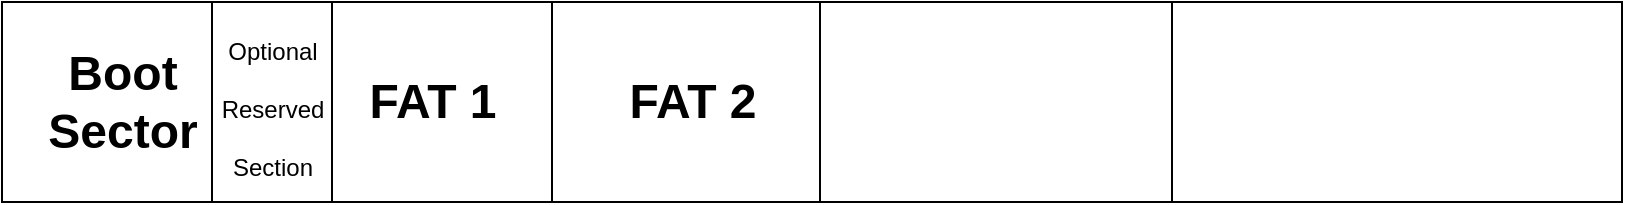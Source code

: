 <mxfile version="15.2.9" type="github">
  <diagram id="prtHgNgQTEPvFCAcTncT" name="Page-1">
    <mxGraphModel dx="1038" dy="521" grid="1" gridSize="10" guides="1" tooltips="1" connect="1" arrows="1" fold="1" page="1" pageScale="1" pageWidth="827" pageHeight="1169" math="0" shadow="0">
      <root>
        <mxCell id="0" />
        <mxCell id="1" parent="0" />
        <mxCell id="b9YMpVK1cU2BV_z4t6fd-1" value="" style="rounded=0;whiteSpace=wrap;html=1;" vertex="1" parent="1">
          <mxGeometry x="10" y="200" width="810" height="100" as="geometry" />
        </mxCell>
        <mxCell id="b9YMpVK1cU2BV_z4t6fd-7" value="" style="line;strokeWidth=1;direction=south;html=1;" vertex="1" parent="1">
          <mxGeometry x="170" y="200" width="10" height="100" as="geometry" />
        </mxCell>
        <mxCell id="b9YMpVK1cU2BV_z4t6fd-9" value="Boot&lt;br&gt;Sector" style="text;strokeColor=none;fillColor=none;html=1;fontSize=24;fontStyle=1;verticalAlign=middle;align=center;" vertex="1" parent="1">
          <mxGeometry x="20" y="200" width="100" height="100" as="geometry" />
        </mxCell>
        <mxCell id="b9YMpVK1cU2BV_z4t6fd-10" value="" style="line;strokeWidth=1;direction=south;html=1;" vertex="1" parent="1">
          <mxGeometry x="414" y="200" width="10" height="100" as="geometry" />
        </mxCell>
        <mxCell id="b9YMpVK1cU2BV_z4t6fd-11" value="" style="line;strokeWidth=1;direction=south;html=1;" vertex="1" parent="1">
          <mxGeometry x="590" y="200" width="10" height="100" as="geometry" />
        </mxCell>
        <mxCell id="b9YMpVK1cU2BV_z4t6fd-12" value="" style="line;strokeWidth=1;direction=south;html=1;" vertex="1" parent="1">
          <mxGeometry x="280" y="200" width="10" height="100" as="geometry" />
        </mxCell>
        <mxCell id="b9YMpVK1cU2BV_z4t6fd-13" value="FAT 1" style="text;strokeColor=none;fillColor=none;html=1;fontSize=24;fontStyle=1;verticalAlign=middle;align=center;" vertex="1" parent="1">
          <mxGeometry x="170" y="200" width="110" height="100" as="geometry" />
        </mxCell>
        <mxCell id="b9YMpVK1cU2BV_z4t6fd-14" value="FAT 2" style="text;strokeColor=none;fillColor=none;html=1;fontSize=24;fontStyle=1;verticalAlign=middle;align=center;" vertex="1" parent="1">
          <mxGeometry x="290" y="200" width="130" height="100" as="geometry" />
        </mxCell>
        <mxCell id="b9YMpVK1cU2BV_z4t6fd-15" value="" style="line;strokeWidth=1;direction=south;html=1;" vertex="1" parent="1">
          <mxGeometry x="110" y="200" width="10" height="100" as="geometry" />
        </mxCell>
        <mxCell id="b9YMpVK1cU2BV_z4t6fd-16" value="&lt;span style=&quot;font-size: 12px ; font-weight: 400&quot;&gt;Optional&lt;br&gt;Reserved&lt;br&gt;Section&lt;br&gt;&lt;/span&gt;" style="text;strokeColor=none;fillColor=none;html=1;fontSize=24;fontStyle=1;verticalAlign=middle;align=center;" vertex="1" parent="1">
          <mxGeometry x="110" y="200" width="70" height="100" as="geometry" />
        </mxCell>
      </root>
    </mxGraphModel>
  </diagram>
</mxfile>
